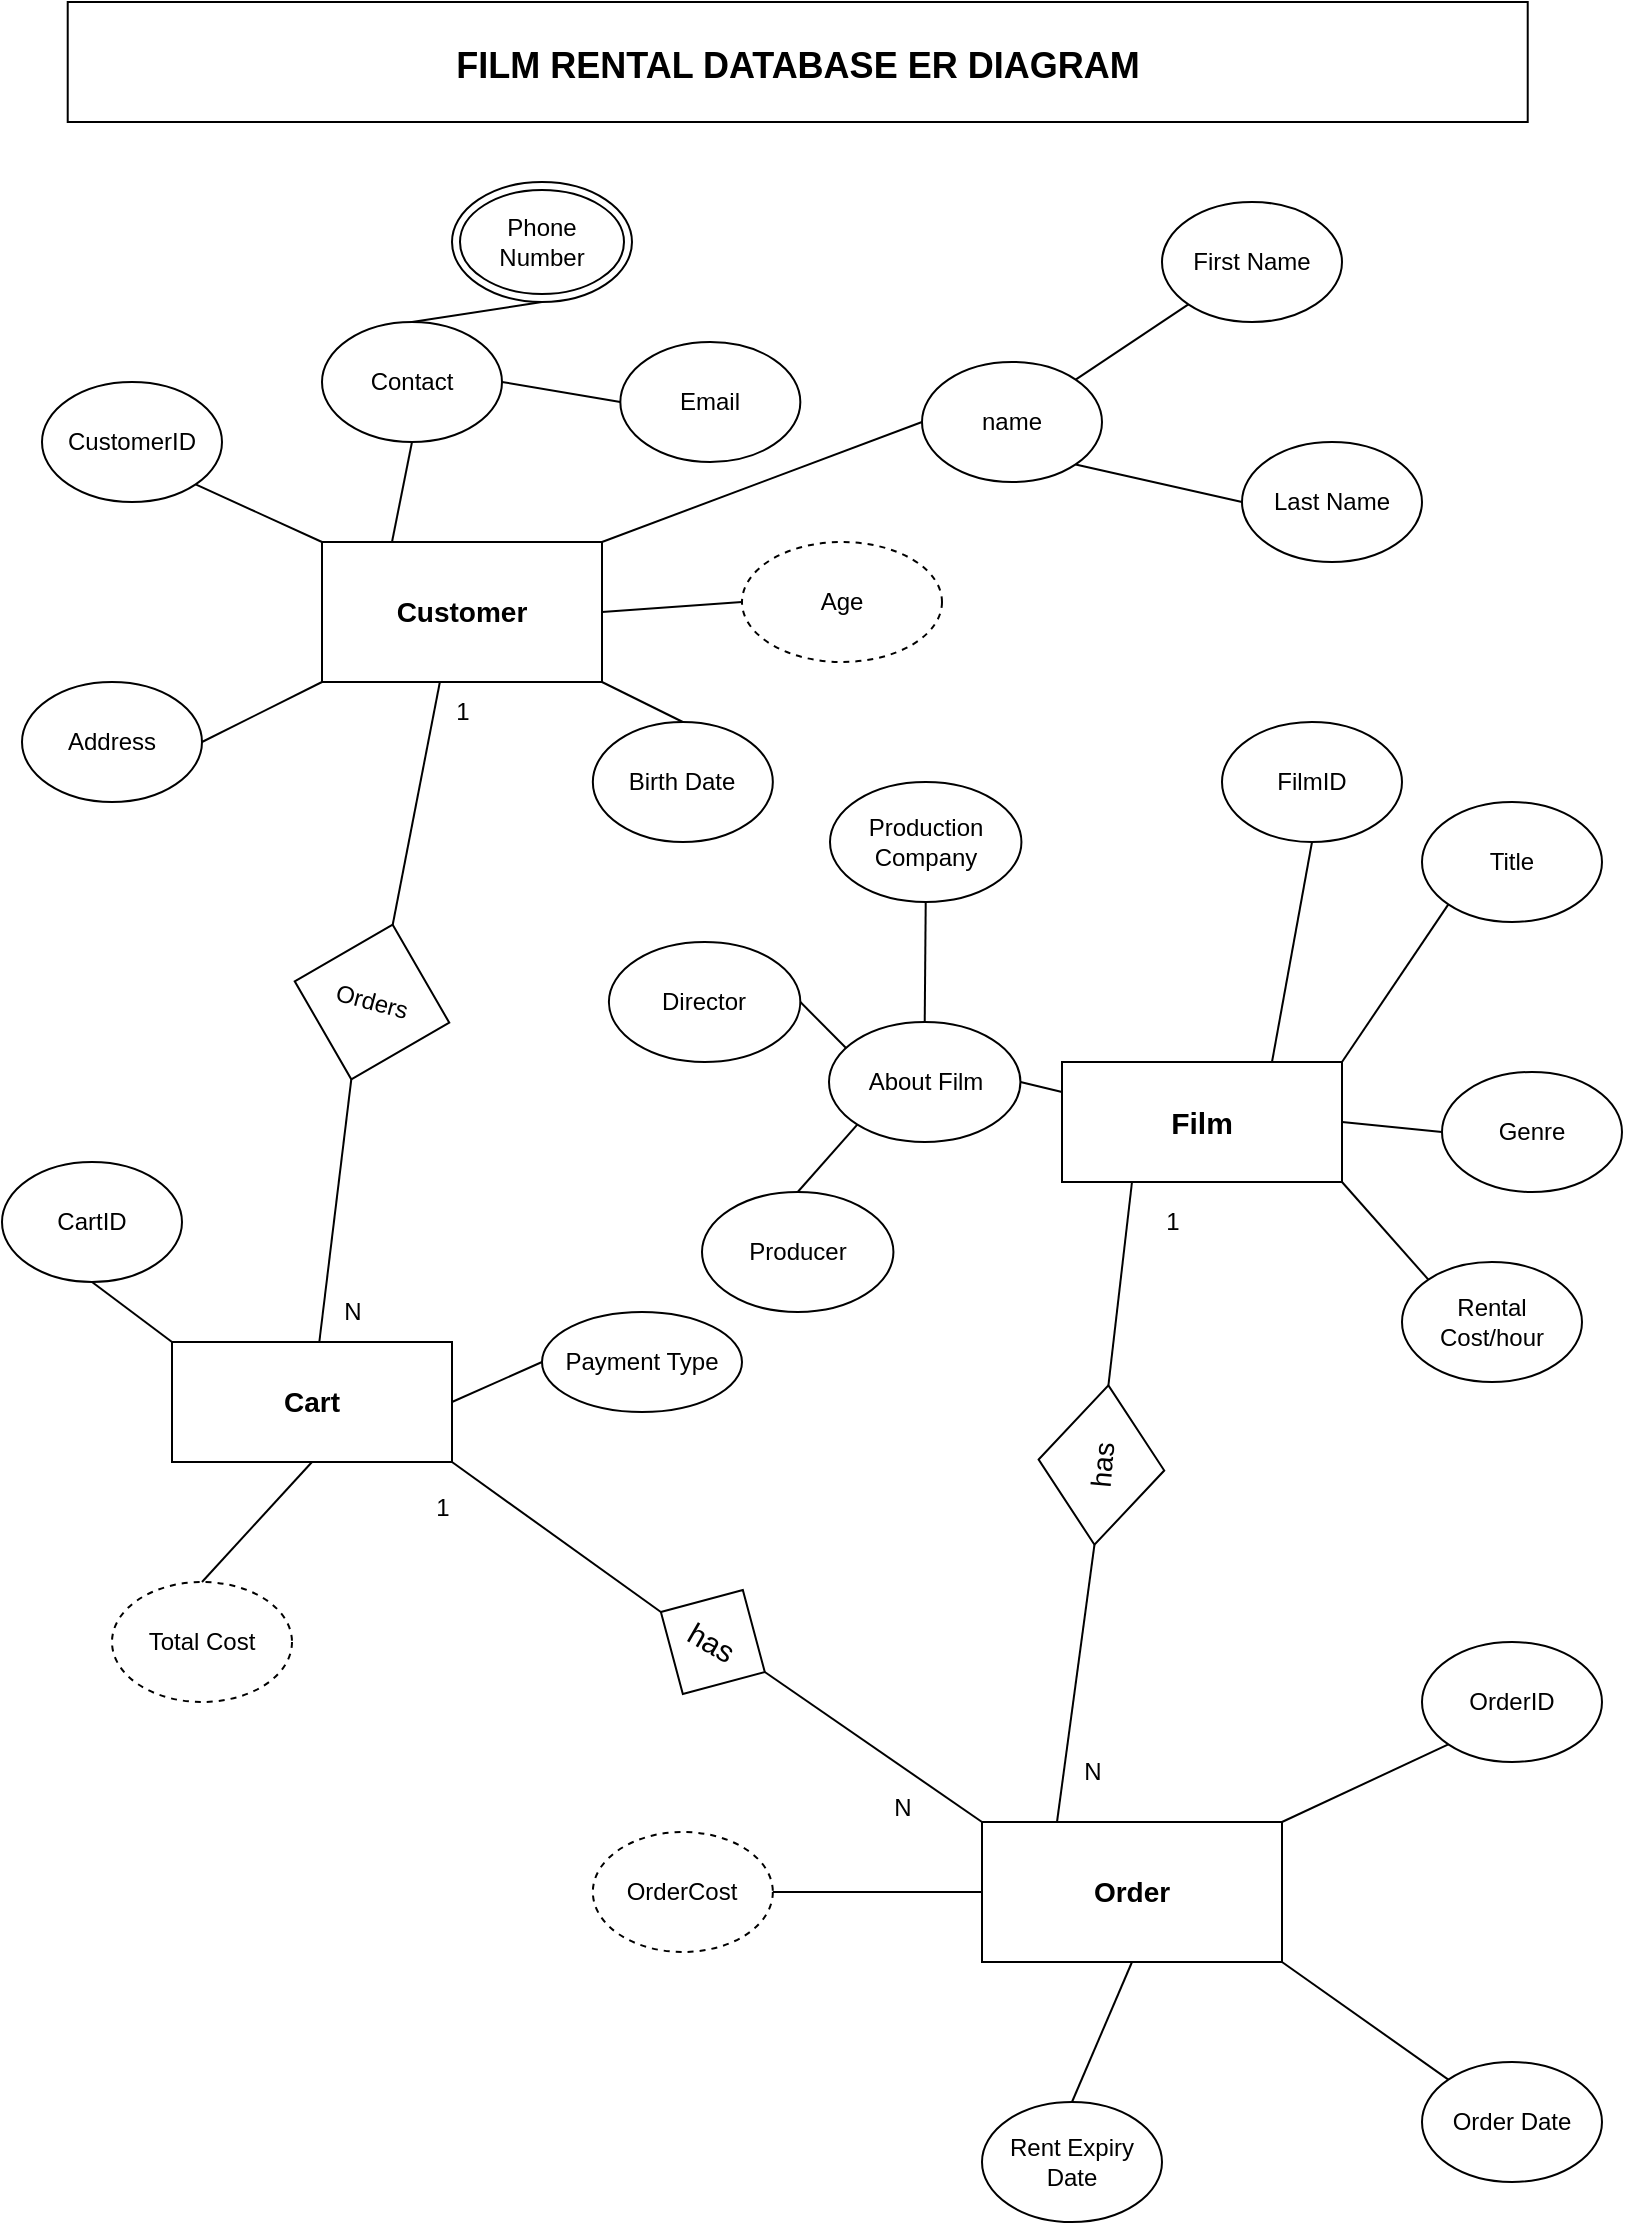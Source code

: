 <mxfile version="24.5.5" type="github">
  <diagram name="Page-1" id="vGDeRjqGXOJl4leBaBhJ">
    <mxGraphModel dx="825" dy="473" grid="1" gridSize="10" guides="1" tooltips="1" connect="1" arrows="1" fold="1" page="1" pageScale="1" pageWidth="827" pageHeight="1169" background="none" math="0" shadow="0">
      <root>
        <mxCell id="0" />
        <mxCell id="1" parent="0" />
        <object label="&lt;font style=&quot;font-size: 14px;&quot;&gt;&lt;b&gt;Customer&lt;/b&gt;&lt;/font&gt;" id="GZiK_Tk-cb5tHkqbghsa-1">
          <mxCell style="rounded=0;whiteSpace=wrap;html=1;direction=west;" parent="1" vertex="1">
            <mxGeometry x="160" y="290" width="140" height="70" as="geometry" />
          </mxCell>
        </object>
        <mxCell id="GZiK_Tk-cb5tHkqbghsa-2" value="Orders" style="rhombus;whiteSpace=wrap;html=1;rotation=15;" parent="1" vertex="1">
          <mxGeometry x="145" y="480" width="80" height="80" as="geometry" />
        </mxCell>
        <mxCell id="GZiK_Tk-cb5tHkqbghsa-3" value="Address" style="ellipse;whiteSpace=wrap;html=1;" parent="1" vertex="1">
          <mxGeometry x="10" y="360" width="90" height="60" as="geometry" />
        </mxCell>
        <mxCell id="GZiK_Tk-cb5tHkqbghsa-8" value="Age" style="ellipse;whiteSpace=wrap;html=1;align=center;dashed=1;" parent="1" vertex="1">
          <mxGeometry x="370" y="290" width="100" height="60" as="geometry" />
        </mxCell>
        <object label="&lt;font style=&quot;font-size: 15px;&quot;&gt;&lt;b&gt;Film&lt;/b&gt;&lt;/font&gt;" id="gotA2SrYVA_luQLaHB4u-1">
          <mxCell style="rounded=0;whiteSpace=wrap;html=1;direction=west;" parent="1" vertex="1">
            <mxGeometry x="530" y="550" width="140" height="60" as="geometry" />
          </mxCell>
        </object>
        <object label="&lt;font style=&quot;font-size: 14px;&quot;&gt;&lt;b&gt;Cart&lt;/b&gt;&lt;/font&gt;" id="gotA2SrYVA_luQLaHB4u-3">
          <mxCell style="rounded=0;whiteSpace=wrap;html=1;direction=west;" parent="1" vertex="1">
            <mxGeometry x="85" y="690" width="140" height="60" as="geometry" />
          </mxCell>
        </object>
        <mxCell id="gotA2SrYVA_luQLaHB4u-5" value="CustomerID" style="ellipse;whiteSpace=wrap;html=1;" parent="1" vertex="1">
          <mxGeometry x="20" y="210" width="90" height="60" as="geometry" />
        </mxCell>
        <mxCell id="gotA2SrYVA_luQLaHB4u-6" value="FilmID" style="ellipse;whiteSpace=wrap;html=1;" parent="1" vertex="1">
          <mxGeometry x="610" y="380" width="90" height="60" as="geometry" />
        </mxCell>
        <mxCell id="gotA2SrYVA_luQLaHB4u-7" value="name" style="ellipse;whiteSpace=wrap;html=1;" parent="1" vertex="1">
          <mxGeometry x="460" y="200" width="90" height="60" as="geometry" />
        </mxCell>
        <mxCell id="gotA2SrYVA_luQLaHB4u-9" value="Genre" style="ellipse;whiteSpace=wrap;html=1;" parent="1" vertex="1">
          <mxGeometry x="720" y="555" width="90" height="60" as="geometry" />
        </mxCell>
        <mxCell id="gotA2SrYVA_luQLaHB4u-10" value="Rental Cost/hour" style="ellipse;whiteSpace=wrap;html=1;" parent="1" vertex="1">
          <mxGeometry x="700" y="650" width="90" height="60" as="geometry" />
        </mxCell>
        <mxCell id="gotA2SrYVA_luQLaHB4u-11" value="Title" style="ellipse;whiteSpace=wrap;html=1;" parent="1" vertex="1">
          <mxGeometry x="710" y="420" width="90" height="60" as="geometry" />
        </mxCell>
        <mxCell id="gotA2SrYVA_luQLaHB4u-15" value="Total Cost" style="ellipse;whiteSpace=wrap;html=1;dashed=1;" parent="1" vertex="1">
          <mxGeometry x="55" y="810" width="90" height="60" as="geometry" />
        </mxCell>
        <mxCell id="gotA2SrYVA_luQLaHB4u-16" value="OrderID" style="ellipse;whiteSpace=wrap;html=1;" parent="1" vertex="1">
          <mxGeometry x="710" y="840" width="90" height="60" as="geometry" />
        </mxCell>
        <object label="&lt;div style=&quot;font-size: 13px;&quot;&gt;&lt;font style=&quot;font-size: 14px;&quot;&gt;&lt;b&gt;Order&lt;/b&gt;&lt;/font&gt;&lt;/div&gt;" id="gotA2SrYVA_luQLaHB4u-17">
          <mxCell style="rounded=0;whiteSpace=wrap;html=1;direction=west;" parent="1" vertex="1">
            <mxGeometry x="490" y="930" width="150" height="70" as="geometry" />
          </mxCell>
        </object>
        <mxCell id="gotA2SrYVA_luQLaHB4u-18" value="Order Date" style="ellipse;whiteSpace=wrap;html=1;" parent="1" vertex="1">
          <mxGeometry x="710" y="1050" width="90" height="60" as="geometry" />
        </mxCell>
        <mxCell id="gotA2SrYVA_luQLaHB4u-21" value="Birth Date" style="ellipse;whiteSpace=wrap;html=1;" parent="1" vertex="1">
          <mxGeometry x="295.42" y="380" width="90" height="60" as="geometry" />
        </mxCell>
        <mxCell id="gotA2SrYVA_luQLaHB4u-24" value="" style="endArrow=none;html=1;rounded=0;entryX=0.579;entryY=0;entryDx=0;entryDy=0;entryPerimeter=0;exitX=0.5;exitY=0;exitDx=0;exitDy=0;" parent="1" source="GZiK_Tk-cb5tHkqbghsa-2" target="GZiK_Tk-cb5tHkqbghsa-1" edge="1">
          <mxGeometry width="50" height="50" relative="1" as="geometry">
            <mxPoint x="200" y="360" as="sourcePoint" />
            <mxPoint x="295" y="310" as="targetPoint" />
            <Array as="points" />
          </mxGeometry>
        </mxCell>
        <mxCell id="gotA2SrYVA_luQLaHB4u-25" value="" style="endArrow=none;html=1;rounded=0;entryX=0.5;entryY=1;entryDx=0;entryDy=0;" parent="1" source="gotA2SrYVA_luQLaHB4u-3" target="GZiK_Tk-cb5tHkqbghsa-2" edge="1">
          <mxGeometry width="50" height="50" relative="1" as="geometry">
            <mxPoint x="105" y="490" as="sourcePoint" />
            <mxPoint x="200" y="440" as="targetPoint" />
            <Array as="points" />
          </mxGeometry>
        </mxCell>
        <mxCell id="gotA2SrYVA_luQLaHB4u-29" value="" style="endArrow=none;html=1;rounded=0;entryX=0.5;entryY=1;entryDx=0;entryDy=0;exitX=0.25;exitY=1;exitDx=0;exitDy=0;" parent="1" source="gotA2SrYVA_luQLaHB4u-1" target="gotA2SrYVA_luQLaHB4u-6" edge="1">
          <mxGeometry width="50" height="50" relative="1" as="geometry">
            <mxPoint x="587.5" y="480" as="sourcePoint" />
            <mxPoint x="682.5" y="430" as="targetPoint" />
            <Array as="points" />
          </mxGeometry>
        </mxCell>
        <mxCell id="gotA2SrYVA_luQLaHB4u-31" value="" style="endArrow=none;html=1;rounded=0;entryX=0;entryY=1;entryDx=0;entryDy=0;exitX=0;exitY=1;exitDx=0;exitDy=0;" parent="1" source="gotA2SrYVA_luQLaHB4u-1" target="gotA2SrYVA_luQLaHB4u-11" edge="1">
          <mxGeometry width="50" height="50" relative="1" as="geometry">
            <mxPoint x="605" y="480" as="sourcePoint" />
            <mxPoint x="700" y="430" as="targetPoint" />
            <Array as="points" />
          </mxGeometry>
        </mxCell>
        <mxCell id="gotA2SrYVA_luQLaHB4u-32" value="" style="endArrow=none;html=1;rounded=0;entryX=1;entryY=1;entryDx=0;entryDy=0;exitX=1;exitY=1;exitDx=0;exitDy=0;" parent="1" source="GZiK_Tk-cb5tHkqbghsa-1" target="gotA2SrYVA_luQLaHB4u-5" edge="1">
          <mxGeometry width="50" height="50" relative="1" as="geometry">
            <mxPoint y="140" as="sourcePoint" />
            <mxPoint x="95" y="90" as="targetPoint" />
            <Array as="points" />
          </mxGeometry>
        </mxCell>
        <mxCell id="gotA2SrYVA_luQLaHB4u-33" value="" style="endArrow=none;html=1;rounded=0;exitX=0;exitY=0;exitDx=0;exitDy=0;entryX=0;entryY=0;entryDx=0;entryDy=0;" parent="1" source="gotA2SrYVA_luQLaHB4u-1" target="gotA2SrYVA_luQLaHB4u-10" edge="1">
          <mxGeometry width="50" height="50" relative="1" as="geometry">
            <mxPoint x="660" y="575" as="sourcePoint" />
            <mxPoint x="710" y="590" as="targetPoint" />
            <Array as="points" />
          </mxGeometry>
        </mxCell>
        <mxCell id="gotA2SrYVA_luQLaHB4u-35" value="" style="endArrow=none;html=1;rounded=0;entryX=0;entryY=0.5;entryDx=0;entryDy=0;exitX=0;exitY=0.5;exitDx=0;exitDy=0;" parent="1" source="gotA2SrYVA_luQLaHB4u-1" target="gotA2SrYVA_luQLaHB4u-9" edge="1">
          <mxGeometry width="50" height="50" relative="1" as="geometry">
            <mxPoint x="690" y="540" as="sourcePoint" />
            <mxPoint x="762.5" y="460" as="targetPoint" />
            <Array as="points" />
          </mxGeometry>
        </mxCell>
        <mxCell id="gotA2SrYVA_luQLaHB4u-36" value="" style="endArrow=none;html=1;rounded=0;entryX=0;entryY=0.5;entryDx=0;entryDy=0;exitX=0;exitY=0.5;exitDx=0;exitDy=0;" parent="1" source="GZiK_Tk-cb5tHkqbghsa-1" target="GZiK_Tk-cb5tHkqbghsa-8" edge="1">
          <mxGeometry width="50" height="50" relative="1" as="geometry">
            <mxPoint x="415" y="160" as="sourcePoint" />
            <mxPoint x="360" y="90" as="targetPoint" />
            <Array as="points" />
          </mxGeometry>
        </mxCell>
        <mxCell id="gotA2SrYVA_luQLaHB4u-37" value="" style="endArrow=none;html=1;rounded=0;entryX=0;entryY=0;entryDx=0;entryDy=0;exitX=0.5;exitY=0;exitDx=0;exitDy=0;" parent="1" source="gotA2SrYVA_luQLaHB4u-21" target="GZiK_Tk-cb5tHkqbghsa-1" edge="1">
          <mxGeometry width="50" height="50" relative="1" as="geometry">
            <mxPoint x="425" y="210" as="sourcePoint" />
            <mxPoint x="370" y="140" as="targetPoint" />
            <Array as="points" />
          </mxGeometry>
        </mxCell>
        <mxCell id="gotA2SrYVA_luQLaHB4u-38" value="" style="endArrow=none;html=1;rounded=0;entryX=0;entryY=1;entryDx=0;entryDy=0;exitX=0;exitY=1;exitDx=0;exitDy=0;" parent="1" source="gotA2SrYVA_luQLaHB4u-17" target="gotA2SrYVA_luQLaHB4u-16" edge="1">
          <mxGeometry width="50" height="50" relative="1" as="geometry">
            <mxPoint x="550" y="810" as="sourcePoint" />
            <mxPoint x="-25" y="605" as="targetPoint" />
            <Array as="points" />
          </mxGeometry>
        </mxCell>
        <mxCell id="gotA2SrYVA_luQLaHB4u-39" value="" style="endArrow=none;html=1;rounded=0;entryX=1;entryY=0.5;entryDx=0;entryDy=0;exitX=1;exitY=0;exitDx=0;exitDy=0;" parent="1" source="GZiK_Tk-cb5tHkqbghsa-1" target="GZiK_Tk-cb5tHkqbghsa-3" edge="1">
          <mxGeometry width="50" height="50" relative="1" as="geometry">
            <mxPoint x="395" y="345" as="sourcePoint" />
            <mxPoint x="260" y="330" as="targetPoint" />
            <Array as="points" />
          </mxGeometry>
        </mxCell>
        <mxCell id="gotA2SrYVA_luQLaHB4u-42" value="" style="endArrow=none;html=1;rounded=0;entryX=0.5;entryY=0;entryDx=0;entryDy=0;exitX=0.5;exitY=0;exitDx=0;exitDy=0;" parent="1" source="gotA2SrYVA_luQLaHB4u-15" target="gotA2SrYVA_luQLaHB4u-3" edge="1">
          <mxGeometry width="50" height="50" relative="1" as="geometry">
            <mxPoint x="240" y="690" as="sourcePoint" />
            <mxPoint x="235" y="650" as="targetPoint" />
            <Array as="points" />
          </mxGeometry>
        </mxCell>
        <mxCell id="gotA2SrYVA_luQLaHB4u-43" value="" style="endArrow=none;html=1;rounded=0;entryX=0;entryY=0;entryDx=0;entryDy=0;exitX=0;exitY=0;exitDx=0;exitDy=0;" parent="1" source="gotA2SrYVA_luQLaHB4u-18" target="gotA2SrYVA_luQLaHB4u-17" edge="1">
          <mxGeometry width="50" height="50" relative="1" as="geometry">
            <mxPoint x="657.5" y="930" as="sourcePoint" />
            <mxPoint x="652.5" y="880" as="targetPoint" />
            <Array as="points" />
          </mxGeometry>
        </mxCell>
        <mxCell id="gotA2SrYVA_luQLaHB4u-46" value="About Film" style="ellipse;whiteSpace=wrap;html=1;" parent="1" vertex="1">
          <mxGeometry x="413.5" y="530" width="95.72" height="60" as="geometry" />
        </mxCell>
        <mxCell id="gotA2SrYVA_luQLaHB4u-47" value="" style="endArrow=none;html=1;rounded=0;exitX=1;exitY=0.5;exitDx=0;exitDy=0;entryX=1;entryY=0.75;entryDx=0;entryDy=0;" parent="1" source="gotA2SrYVA_luQLaHB4u-46" target="gotA2SrYVA_luQLaHB4u-1" edge="1">
          <mxGeometry width="50" height="50" relative="1" as="geometry">
            <mxPoint x="590" y="630" as="sourcePoint" />
            <mxPoint x="500" y="490" as="targetPoint" />
            <Array as="points" />
          </mxGeometry>
        </mxCell>
        <mxCell id="gotA2SrYVA_luQLaHB4u-48" value="" style="endArrow=none;html=1;rounded=0;entryX=0;entryY=0.5;entryDx=0;entryDy=0;exitX=0;exitY=1;exitDx=0;exitDy=0;" parent="1" source="GZiK_Tk-cb5tHkqbghsa-1" target="gotA2SrYVA_luQLaHB4u-7" edge="1">
          <mxGeometry width="50" height="50" relative="1" as="geometry">
            <mxPoint x="220" y="160" as="sourcePoint" />
            <mxPoint x="290" y="90" as="targetPoint" />
            <Array as="points" />
          </mxGeometry>
        </mxCell>
        <mxCell id="gotA2SrYVA_luQLaHB4u-49" value="First Name" style="ellipse;whiteSpace=wrap;html=1;" parent="1" vertex="1">
          <mxGeometry x="580" y="120" width="90" height="60" as="geometry" />
        </mxCell>
        <mxCell id="gotA2SrYVA_luQLaHB4u-50" value="Last Name" style="ellipse;whiteSpace=wrap;html=1;" parent="1" vertex="1">
          <mxGeometry x="620" y="240" width="90" height="60" as="geometry" />
        </mxCell>
        <mxCell id="gotA2SrYVA_luQLaHB4u-51" value="" style="endArrow=none;html=1;rounded=0;entryX=0;entryY=1;entryDx=0;entryDy=0;exitX=1;exitY=0;exitDx=0;exitDy=0;" parent="1" source="gotA2SrYVA_luQLaHB4u-7" target="gotA2SrYVA_luQLaHB4u-49" edge="1">
          <mxGeometry width="50" height="50" relative="1" as="geometry">
            <mxPoint x="207" y="59" as="sourcePoint" />
            <mxPoint x="280" y="30" as="targetPoint" />
            <Array as="points" />
          </mxGeometry>
        </mxCell>
        <mxCell id="gotA2SrYVA_luQLaHB4u-52" value="" style="endArrow=none;html=1;rounded=0;entryX=0;entryY=0.5;entryDx=0;entryDy=0;exitX=1;exitY=1;exitDx=0;exitDy=0;" parent="1" source="gotA2SrYVA_luQLaHB4u-7" target="gotA2SrYVA_luQLaHB4u-50" edge="1">
          <mxGeometry width="50" height="50" relative="1" as="geometry">
            <mxPoint x="368.5" y="114.5" as="sourcePoint" />
            <mxPoint x="441.5" y="85.5" as="targetPoint" />
            <Array as="points" />
          </mxGeometry>
        </mxCell>
        <mxCell id="gotA2SrYVA_luQLaHB4u-56" value="Contact" style="ellipse;whiteSpace=wrap;html=1;" parent="1" vertex="1">
          <mxGeometry x="160" y="180" width="90" height="60" as="geometry" />
        </mxCell>
        <mxCell id="gotA2SrYVA_luQLaHB4u-57" value="" style="endArrow=none;html=1;rounded=0;entryX=0.5;entryY=1;entryDx=0;entryDy=0;exitX=0.75;exitY=1;exitDx=0;exitDy=0;" parent="1" source="GZiK_Tk-cb5tHkqbghsa-1" target="gotA2SrYVA_luQLaHB4u-56" edge="1">
          <mxGeometry width="50" height="50" relative="1" as="geometry">
            <mxPoint x="183" y="149" as="sourcePoint" />
            <mxPoint x="120" y="90" as="targetPoint" />
            <Array as="points" />
          </mxGeometry>
        </mxCell>
        <mxCell id="gotA2SrYVA_luQLaHB4u-64" value="Rent Expiry Date" style="ellipse;whiteSpace=wrap;html=1;" parent="1" vertex="1">
          <mxGeometry x="490" y="1070" width="90" height="60" as="geometry" />
        </mxCell>
        <mxCell id="gotA2SrYVA_luQLaHB4u-65" value="" style="endArrow=none;html=1;rounded=0;exitX=0.5;exitY=0;exitDx=0;exitDy=0;entryX=0.5;entryY=0;entryDx=0;entryDy=0;" parent="1" source="gotA2SrYVA_luQLaHB4u-64" target="gotA2SrYVA_luQLaHB4u-17" edge="1">
          <mxGeometry width="50" height="50" relative="1" as="geometry">
            <mxPoint x="620" y="970" as="sourcePoint" />
            <mxPoint x="530" y="900" as="targetPoint" />
            <Array as="points" />
          </mxGeometry>
        </mxCell>
        <mxCell id="gotA2SrYVA_luQLaHB4u-68" value="&lt;font style=&quot;font-size: 15px;&quot;&gt;has&lt;/font&gt;" style="rhombus;whiteSpace=wrap;html=1;rotation=30;" parent="1" vertex="1">
          <mxGeometry x="325.42" y="810" width="60" height="60" as="geometry" />
        </mxCell>
        <mxCell id="gotA2SrYVA_luQLaHB4u-70" value="" style="endArrow=none;html=1;rounded=0;exitX=1;exitY=0.5;exitDx=0;exitDy=0;entryX=1;entryY=1;entryDx=0;entryDy=0;" parent="1" source="gotA2SrYVA_luQLaHB4u-68" target="gotA2SrYVA_luQLaHB4u-17" edge="1">
          <mxGeometry width="50" height="50" relative="1" as="geometry">
            <mxPoint x="393" y="825.5" as="sourcePoint" />
            <mxPoint x="350" y="884.5" as="targetPoint" />
            <Array as="points" />
          </mxGeometry>
        </mxCell>
        <mxCell id="gotA2SrYVA_luQLaHB4u-71" value="" style="endArrow=none;html=1;rounded=0;exitX=0;exitY=0;exitDx=0;exitDy=0;entryX=0;entryY=0.5;entryDx=0;entryDy=0;" parent="1" source="gotA2SrYVA_luQLaHB4u-3" target="gotA2SrYVA_luQLaHB4u-68" edge="1">
          <mxGeometry width="50" height="50" relative="1" as="geometry">
            <mxPoint x="230" y="691" as="sourcePoint" />
            <mxPoint x="306" y="720" as="targetPoint" />
            <Array as="points" />
          </mxGeometry>
        </mxCell>
        <mxCell id="gotA2SrYVA_luQLaHB4u-72" value="OrderCost" style="ellipse;whiteSpace=wrap;html=1;dashed=1;" parent="1" vertex="1">
          <mxGeometry x="295.42" y="935" width="90" height="60" as="geometry" />
        </mxCell>
        <mxCell id="gotA2SrYVA_luQLaHB4u-73" value="" style="endArrow=none;html=1;rounded=0;entryX=1;entryY=0.5;entryDx=0;entryDy=0;exitX=1;exitY=0.5;exitDx=0;exitDy=0;" parent="1" source="gotA2SrYVA_luQLaHB4u-17" target="gotA2SrYVA_luQLaHB4u-72" edge="1">
          <mxGeometry width="50" height="50" relative="1" as="geometry">
            <mxPoint x="460" y="850" as="sourcePoint" />
            <mxPoint x="380" y="880" as="targetPoint" />
            <Array as="points" />
          </mxGeometry>
        </mxCell>
        <mxCell id="gotA2SrYVA_luQLaHB4u-74" value="" style="endArrow=none;html=1;rounded=0;exitX=0.75;exitY=1;exitDx=0;exitDy=0;entryX=0;entryY=0.5;entryDx=0;entryDy=0;" parent="1" source="gotA2SrYVA_luQLaHB4u-17" target="gotA2SrYVA_luQLaHB4u-75" edge="1">
          <mxGeometry width="50" height="50" relative="1" as="geometry">
            <mxPoint x="555" y="830" as="sourcePoint" />
            <mxPoint x="520" y="720" as="targetPoint" />
            <Array as="points" />
          </mxGeometry>
        </mxCell>
        <mxCell id="gotA2SrYVA_luQLaHB4u-75" value="&lt;font style=&quot;font-size: 14px;&quot;&gt;has&lt;br&gt;&lt;/font&gt;" style="rhombus;whiteSpace=wrap;html=1;rotation=-85;" parent="1" vertex="1">
          <mxGeometry x="509.72" y="720" width="80" height="63.04" as="geometry" />
        </mxCell>
        <mxCell id="gotA2SrYVA_luQLaHB4u-76" value="" style="endArrow=none;html=1;rounded=0;exitX=0.75;exitY=0;exitDx=0;exitDy=0;entryX=1;entryY=0.5;entryDx=0;entryDy=0;" parent="1" source="gotA2SrYVA_luQLaHB4u-1" target="gotA2SrYVA_luQLaHB4u-75" edge="1">
          <mxGeometry width="50" height="50" relative="1" as="geometry">
            <mxPoint x="518" y="830" as="sourcePoint" />
            <mxPoint x="530" y="728" as="targetPoint" />
            <Array as="points" />
          </mxGeometry>
        </mxCell>
        <mxCell id="gotA2SrYVA_luQLaHB4u-78" value="CartID" style="ellipse;whiteSpace=wrap;html=1;" parent="1" vertex="1">
          <mxGeometry y="600" width="90" height="60" as="geometry" />
        </mxCell>
        <mxCell id="gotA2SrYVA_luQLaHB4u-79" value="Phone Number" style="ellipse;whiteSpace=wrap;html=1;shape=doubleEllipse" parent="1" vertex="1">
          <mxGeometry x="225" y="110" width="90" height="60" as="geometry" />
        </mxCell>
        <mxCell id="gotA2SrYVA_luQLaHB4u-80" value="Email" style="ellipse;whiteSpace=wrap;html=1;" parent="1" vertex="1">
          <mxGeometry x="309.17" y="190" width="90" height="60" as="geometry" />
        </mxCell>
        <mxCell id="gotA2SrYVA_luQLaHB4u-82" value="" style="endArrow=none;html=1;rounded=0;entryX=0.5;entryY=1;entryDx=0;entryDy=0;exitX=0.5;exitY=0;exitDx=0;exitDy=0;" parent="1" source="gotA2SrYVA_luQLaHB4u-56" target="gotA2SrYVA_luQLaHB4u-79" edge="1">
          <mxGeometry width="50" height="50" relative="1" as="geometry">
            <mxPoint x="270" y="120" as="sourcePoint" />
            <mxPoint x="290" y="85" as="targetPoint" />
            <Array as="points" />
          </mxGeometry>
        </mxCell>
        <mxCell id="gotA2SrYVA_luQLaHB4u-83" value="" style="endArrow=none;html=1;rounded=0;entryX=0;entryY=0.5;entryDx=0;entryDy=0;exitX=1;exitY=0.5;exitDx=0;exitDy=0;" parent="1" source="gotA2SrYVA_luQLaHB4u-56" target="gotA2SrYVA_luQLaHB4u-80" edge="1">
          <mxGeometry width="50" height="50" relative="1" as="geometry">
            <mxPoint x="280" y="145" as="sourcePoint" />
            <mxPoint x="300" y="110" as="targetPoint" />
            <Array as="points" />
          </mxGeometry>
        </mxCell>
        <mxCell id="gotA2SrYVA_luQLaHB4u-85" value="" style="endArrow=none;html=1;rounded=0;entryX=0.5;entryY=1;entryDx=0;entryDy=0;exitX=1;exitY=1;exitDx=0;exitDy=0;" parent="1" source="gotA2SrYVA_luQLaHB4u-3" target="gotA2SrYVA_luQLaHB4u-78" edge="1">
          <mxGeometry width="50" height="50" relative="1" as="geometry">
            <mxPoint x="260" y="610" as="sourcePoint" />
            <mxPoint x="285" y="560" as="targetPoint" />
            <Array as="points" />
          </mxGeometry>
        </mxCell>
        <mxCell id="nbiJwwhMkWpHhclHE3hG-3" value="Producer" style="ellipse;whiteSpace=wrap;html=1;" parent="1" vertex="1">
          <mxGeometry x="350" y="615" width="95.72" height="60" as="geometry" />
        </mxCell>
        <mxCell id="nbiJwwhMkWpHhclHE3hG-5" value="Director" style="ellipse;whiteSpace=wrap;html=1;" parent="1" vertex="1">
          <mxGeometry x="303.45" y="490" width="95.72" height="60" as="geometry" />
        </mxCell>
        <mxCell id="nbiJwwhMkWpHhclHE3hG-7" value="Production Company" style="ellipse;whiteSpace=wrap;html=1;" parent="1" vertex="1">
          <mxGeometry x="414" y="410" width="95.72" height="60" as="geometry" />
        </mxCell>
        <mxCell id="nbiJwwhMkWpHhclHE3hG-9" value="" style="endArrow=none;html=1;rounded=0;exitX=0;exitY=1;exitDx=0;exitDy=0;entryX=0.5;entryY=0;entryDx=0;entryDy=0;" parent="1" source="gotA2SrYVA_luQLaHB4u-46" target="nbiJwwhMkWpHhclHE3hG-3" edge="1">
          <mxGeometry width="50" height="50" relative="1" as="geometry">
            <mxPoint x="360" y="572" as="sourcePoint" />
            <mxPoint x="405" y="597" as="targetPoint" />
            <Array as="points" />
          </mxGeometry>
        </mxCell>
        <mxCell id="nbiJwwhMkWpHhclHE3hG-10" value="" style="endArrow=none;html=1;rounded=0;exitX=1;exitY=0.5;exitDx=0;exitDy=0;entryX=0.089;entryY=0.217;entryDx=0;entryDy=0;entryPerimeter=0;" parent="1" source="nbiJwwhMkWpHhclHE3hG-5" target="gotA2SrYVA_luQLaHB4u-46" edge="1">
          <mxGeometry width="50" height="50" relative="1" as="geometry">
            <mxPoint x="412.09" y="565" as="sourcePoint" />
            <mxPoint x="457.09" y="590" as="targetPoint" />
            <Array as="points" />
          </mxGeometry>
        </mxCell>
        <mxCell id="nbiJwwhMkWpHhclHE3hG-12" value="" style="endArrow=none;html=1;rounded=0;exitX=0.5;exitY=1;exitDx=0;exitDy=0;entryX=0.5;entryY=0;entryDx=0;entryDy=0;" parent="1" source="nbiJwwhMkWpHhclHE3hG-7" target="gotA2SrYVA_luQLaHB4u-46" edge="1">
          <mxGeometry width="50" height="50" relative="1" as="geometry">
            <mxPoint x="487" y="530" as="sourcePoint" />
            <mxPoint x="438" y="609" as="targetPoint" />
            <Array as="points" />
          </mxGeometry>
        </mxCell>
        <mxCell id="nbiJwwhMkWpHhclHE3hG-13" value="&lt;h1&gt;&lt;font style=&quot;font-size: 18px;&quot;&gt;FILM RENTAL DATABASE ER DIAGRAM&lt;/font&gt;&lt;/h1&gt;" style="rounded=0;whiteSpace=wrap;html=1;" parent="1" vertex="1">
          <mxGeometry x="32.86" y="20" width="730" height="60" as="geometry" />
        </mxCell>
        <mxCell id="nbiJwwhMkWpHhclHE3hG-15" value="Payment Type" style="ellipse;whiteSpace=wrap;html=1;" parent="1" vertex="1">
          <mxGeometry x="270" y="675" width="100" height="50" as="geometry" />
        </mxCell>
        <mxCell id="nbiJwwhMkWpHhclHE3hG-16" value="" style="endArrow=none;html=1;rounded=0;entryX=0;entryY=0.5;entryDx=0;entryDy=0;exitX=0;exitY=0.5;exitDx=0;exitDy=0;" parent="1" source="gotA2SrYVA_luQLaHB4u-3" target="nbiJwwhMkWpHhclHE3hG-15" edge="1">
          <mxGeometry width="50" height="50" relative="1" as="geometry">
            <mxPoint x="250" y="689" as="sourcePoint" />
            <mxPoint x="273" y="651" as="targetPoint" />
            <Array as="points" />
          </mxGeometry>
        </mxCell>
        <mxCell id="ZXj4_h1wHL7bPGtb-iiW-3" value="1" style="text;html=1;align=center;verticalAlign=middle;resizable=0;points=[];autosize=1;strokeColor=none;fillColor=none;" vertex="1" parent="1">
          <mxGeometry x="215" y="360" width="30" height="30" as="geometry" />
        </mxCell>
        <mxCell id="ZXj4_h1wHL7bPGtb-iiW-5" value="N" style="text;html=1;align=center;verticalAlign=middle;resizable=0;points=[];autosize=1;strokeColor=none;fillColor=none;" vertex="1" parent="1">
          <mxGeometry x="160" y="660" width="30" height="30" as="geometry" />
        </mxCell>
        <mxCell id="ZXj4_h1wHL7bPGtb-iiW-6" value="1" style="text;html=1;align=center;verticalAlign=middle;resizable=0;points=[];autosize=1;strokeColor=none;fillColor=none;" vertex="1" parent="1">
          <mxGeometry x="205" y="758" width="30" height="30" as="geometry" />
        </mxCell>
        <mxCell id="ZXj4_h1wHL7bPGtb-iiW-9" value="N" style="text;html=1;align=center;verticalAlign=middle;resizable=0;points=[];autosize=1;strokeColor=none;fillColor=none;" vertex="1" parent="1">
          <mxGeometry x="435" y="908" width="30" height="30" as="geometry" />
        </mxCell>
        <mxCell id="ZXj4_h1wHL7bPGtb-iiW-10" value="N" style="text;html=1;align=center;verticalAlign=middle;resizable=0;points=[];autosize=1;strokeColor=none;fillColor=none;" vertex="1" parent="1">
          <mxGeometry x="530" y="890" width="30" height="30" as="geometry" />
        </mxCell>
        <mxCell id="ZXj4_h1wHL7bPGtb-iiW-11" value="1" style="text;html=1;align=center;verticalAlign=middle;resizable=0;points=[];autosize=1;strokeColor=none;fillColor=none;" vertex="1" parent="1">
          <mxGeometry x="570" y="615" width="30" height="30" as="geometry" />
        </mxCell>
      </root>
    </mxGraphModel>
  </diagram>
</mxfile>
